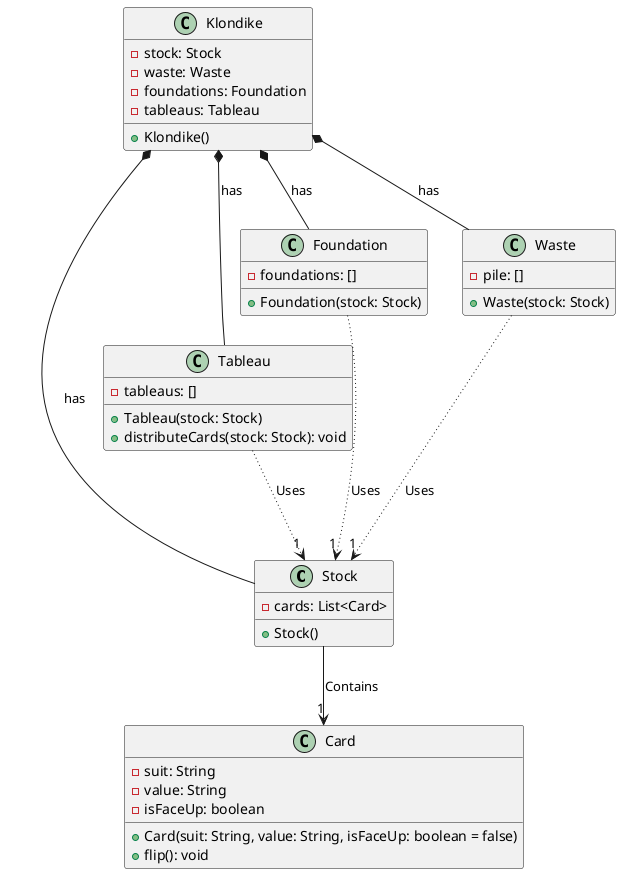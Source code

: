 @startuml Klondike_version_3
class Stock {
  - cards: List<Card>
  + Stock()
}

class Tableau {
  - tableaus: []
  + Tableau(stock: Stock)
  + distributeCards(stock: Stock): void
}

class Klondike {
  - stock: Stock
  - waste: Waste
  - foundations: Foundation
  - tableaus: Tableau
  + Klondike()
}

class Card {
  - suit: String
  - value: String
  - isFaceUp: boolean
  + Card(suit: String, value: String, isFaceUp: boolean = false)
  + flip(): void
}

class Foundation {
  - foundations: []
  + Foundation(stock: Stock)
}

class Waste {
  - pile: []
  + Waste(stock: Stock)
}

Stock --> "1" Card : Contains
Tableau -[dotted]-> "1" Stock : Uses
Klondike *-- Stock : has
Klondike *-- Waste : has
Klondike *-- Foundation : has
Klondike *-- Tableau : has
Foundation --[dotted]-> "1" Stock : Uses
Waste --[dotted]-> "1" Stock : Uses

@enduml
